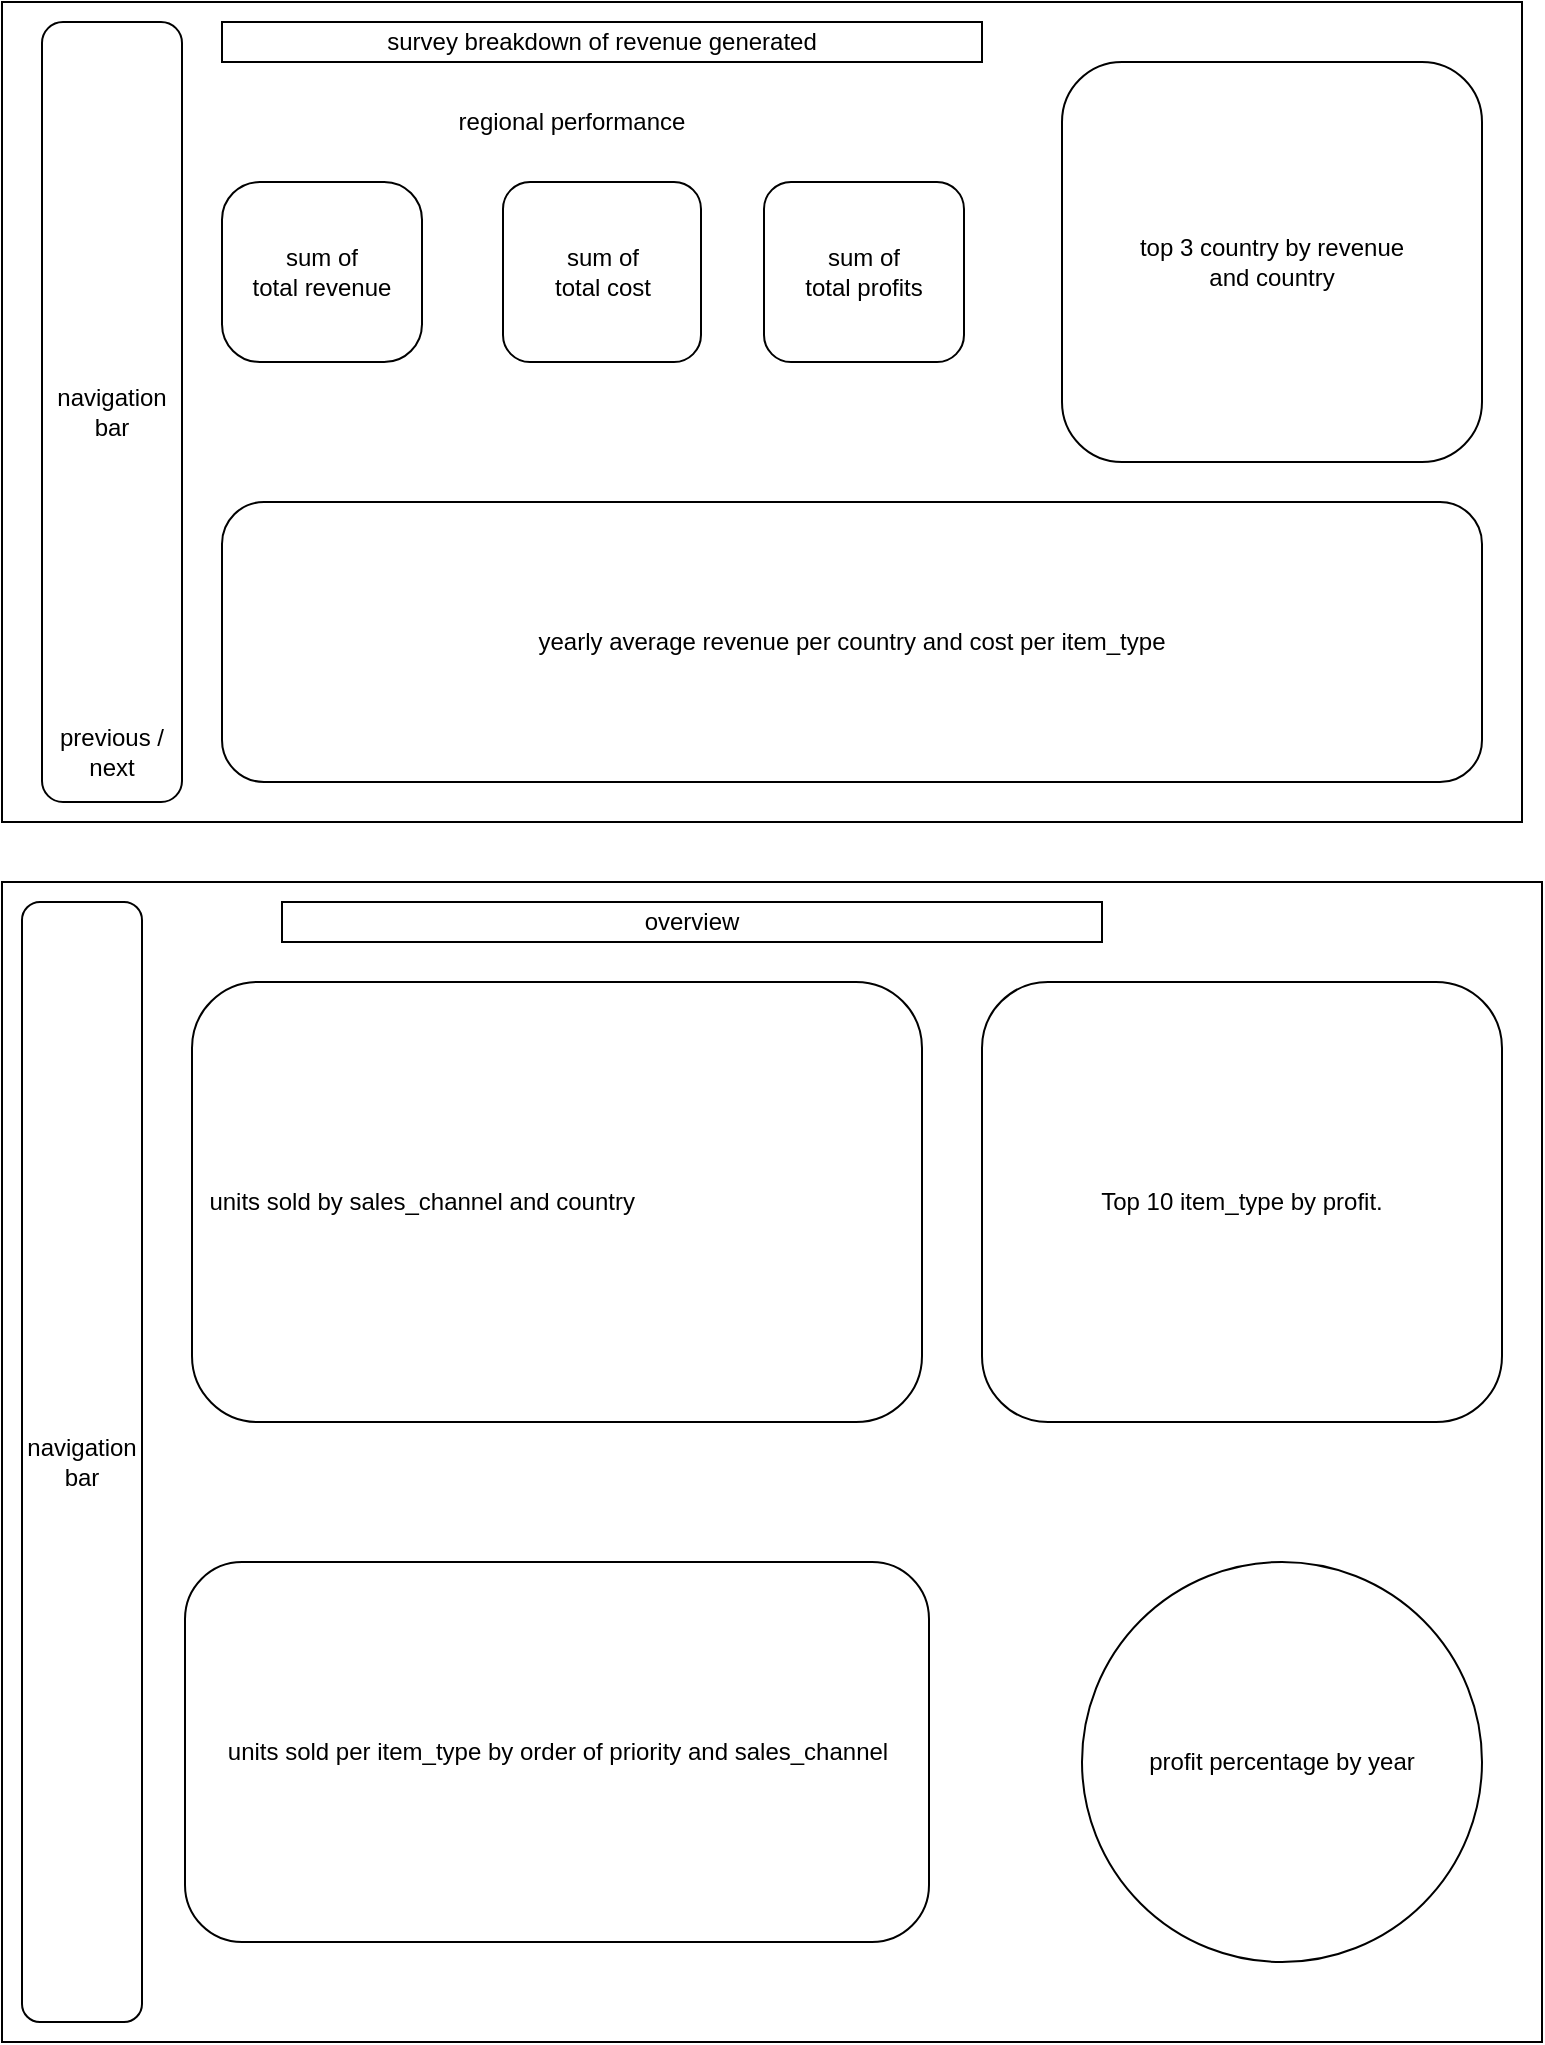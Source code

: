 <mxfile version="21.2.3" type="github">
  <diagram name="Page-1" id="SHoy8_nxIygTcBHp7UH4">
    <mxGraphModel dx="880" dy="452" grid="1" gridSize="10" guides="1" tooltips="1" connect="1" arrows="1" fold="1" page="1" pageScale="1" pageWidth="827" pageHeight="1169" math="0" shadow="0">
      <root>
        <mxCell id="0" />
        <mxCell id="1" parent="0" />
        <mxCell id="HxIWHDCGIG-U7nqKy6Yv-1" value="" style="rounded=0;whiteSpace=wrap;html=1;" parent="1" vertex="1">
          <mxGeometry x="20" y="30" width="760" height="410" as="geometry" />
        </mxCell>
        <mxCell id="HxIWHDCGIG-U7nqKy6Yv-2" value="navigation bar" style="rounded=1;whiteSpace=wrap;html=1;" parent="1" vertex="1">
          <mxGeometry x="40" y="40" width="70" height="390" as="geometry" />
        </mxCell>
        <mxCell id="HxIWHDCGIG-U7nqKy6Yv-4" value="survey breakdown of revenue generated" style="whiteSpace=wrap;html=1;" parent="1" vertex="1">
          <mxGeometry x="130" y="40" width="380" height="20" as="geometry" />
        </mxCell>
        <mxCell id="HxIWHDCGIG-U7nqKy6Yv-9" value="previous /&lt;br&gt;next" style="text;strokeColor=none;align=center;fillColor=none;html=1;verticalAlign=middle;whiteSpace=wrap;rounded=0;" parent="1" vertex="1">
          <mxGeometry x="45" y="390" width="60" height="30" as="geometry" />
        </mxCell>
        <mxCell id="HxIWHDCGIG-U7nqKy6Yv-17" value="top 3 country by revenue&lt;br&gt;and country" style="rounded=1;whiteSpace=wrap;html=1;" parent="1" vertex="1">
          <mxGeometry x="550" y="60" width="210" height="200" as="geometry" />
        </mxCell>
        <mxCell id="HxIWHDCGIG-U7nqKy6Yv-18" value="yearly average revenue per country and cost per item_type" style="rounded=1;whiteSpace=wrap;html=1;" parent="1" vertex="1">
          <mxGeometry x="130" y="280" width="630" height="140" as="geometry" />
        </mxCell>
        <mxCell id="HxIWHDCGIG-U7nqKy6Yv-21" value="" style="rounded=0;whiteSpace=wrap;html=1;" parent="1" vertex="1">
          <mxGeometry x="20" y="470" width="770" height="580" as="geometry" />
        </mxCell>
        <mxCell id="HxIWHDCGIG-U7nqKy6Yv-23" value="navigation bar" style="rounded=1;whiteSpace=wrap;html=1;" parent="1" vertex="1">
          <mxGeometry x="30" y="480" width="60" height="560" as="geometry" />
        </mxCell>
        <mxCell id="HxIWHDCGIG-U7nqKy6Yv-24" value="&lt;div style=&quot;&quot;&gt;&lt;span style=&quot;background-color: initial;&quot;&gt;&lt;span style=&quot;white-space: pre;&quot;&gt; &lt;/span&gt;&lt;span style=&quot;white-space: pre;&quot;&gt; &lt;/span&gt;units sold by sales_channel and country&lt;/span&gt;&lt;/div&gt;" style="rounded=1;whiteSpace=wrap;html=1;align=left;" parent="1" vertex="1">
          <mxGeometry x="115" y="520" width="365" height="220" as="geometry" />
        </mxCell>
        <mxCell id="HxIWHDCGIG-U7nqKy6Yv-25" value="units sold per item_type by order of priority and sales_channel" style="rounded=1;whiteSpace=wrap;html=1;" parent="1" vertex="1">
          <mxGeometry x="111.5" y="810" width="372" height="190" as="geometry" />
        </mxCell>
        <mxCell id="HxIWHDCGIG-U7nqKy6Yv-40" value="overview" style="rounded=0;whiteSpace=wrap;html=1;" parent="1" vertex="1">
          <mxGeometry x="160" y="480" width="410" height="20" as="geometry" />
        </mxCell>
        <mxCell id="TaAh5s1xqCdSAQQK6Izi-1" value="sum of&lt;br&gt;total revenue" style="rounded=1;whiteSpace=wrap;html=1;arcSize=21;" parent="1" vertex="1">
          <mxGeometry x="130" y="120" width="100" height="90" as="geometry" />
        </mxCell>
        <mxCell id="TaAh5s1xqCdSAQQK6Izi-2" value="sum of&lt;br&gt;total cost" style="rounded=1;whiteSpace=wrap;html=1;" parent="1" vertex="1">
          <mxGeometry x="270.5" y="120" width="99" height="90" as="geometry" />
        </mxCell>
        <mxCell id="TaAh5s1xqCdSAQQK6Izi-3" value="sum of&lt;br&gt;total profits" style="rounded=1;whiteSpace=wrap;html=1;" parent="1" vertex="1">
          <mxGeometry x="401" y="120" width="100" height="90" as="geometry" />
        </mxCell>
        <mxCell id="TaAh5s1xqCdSAQQK6Izi-4" value="regional performance" style="rounded=0;whiteSpace=wrap;html=1;strokeColor=#FFFFFF;" parent="1" vertex="1">
          <mxGeometry x="220" y="80" width="170" height="20" as="geometry" />
        </mxCell>
        <mxCell id="TaAh5s1xqCdSAQQK6Izi-6" value="profit percentage by year" style="ellipse;whiteSpace=wrap;html=1;aspect=fixed;" parent="1" vertex="1">
          <mxGeometry x="560" y="810" width="200" height="200" as="geometry" />
        </mxCell>
        <mxCell id="TaAh5s1xqCdSAQQK6Izi-7" value="Top 10 item_type by profit." style="rounded=1;whiteSpace=wrap;html=1;" parent="1" vertex="1">
          <mxGeometry x="510" y="520" width="260" height="220" as="geometry" />
        </mxCell>
      </root>
    </mxGraphModel>
  </diagram>
</mxfile>
